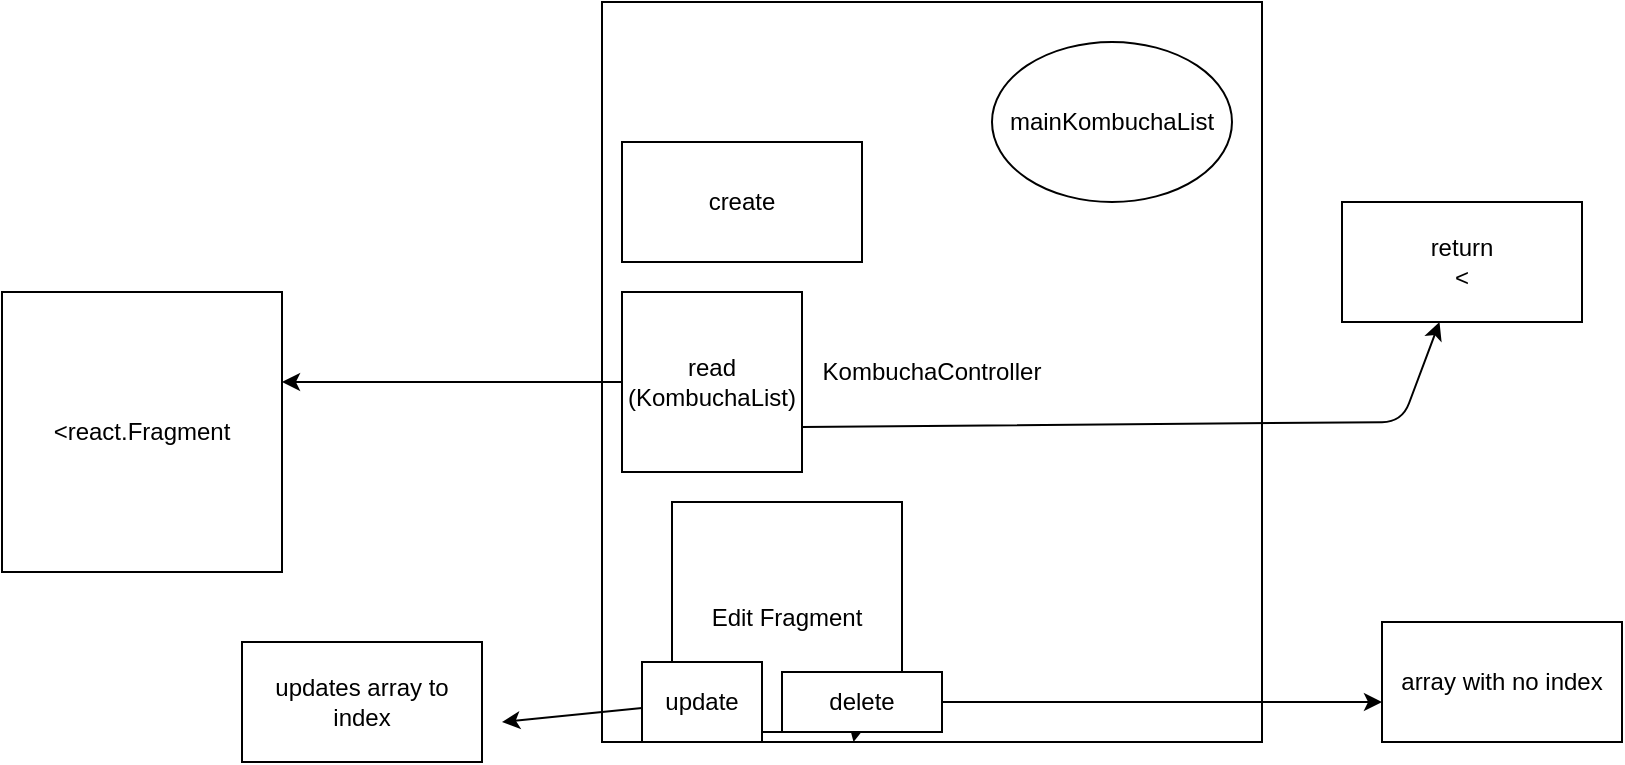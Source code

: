 <mxfile>
    <diagram id="9NmG1h3uneCv-cerQyHa" name="Page-1">
        <mxGraphModel dx="1603" dy="423" grid="1" gridSize="10" guides="1" tooltips="1" connect="1" arrows="1" fold="1" page="1" pageScale="1" pageWidth="850" pageHeight="1100" math="0" shadow="0">
            <root>
                <mxCell id="0"/>
                <mxCell id="1" parent="0"/>
                <mxCell id="2" value="KombuchaController" style="rounded=0;whiteSpace=wrap;html=1;" vertex="1" parent="1">
                    <mxGeometry x="230" y="30" width="330" height="370" as="geometry"/>
                </mxCell>
                <mxCell id="3" value="mainKombuchaList&lt;br&gt;" style="ellipse;whiteSpace=wrap;html=1;" vertex="1" parent="1">
                    <mxGeometry x="425" y="50" width="120" height="80" as="geometry"/>
                </mxCell>
                <mxCell id="4" value="create" style="rounded=0;whiteSpace=wrap;html=1;" vertex="1" parent="1">
                    <mxGeometry x="240" y="100" width="120" height="60" as="geometry"/>
                </mxCell>
                <mxCell id="6" style="edgeStyle=none;html=1;" edge="1" parent="1" source="5">
                    <mxGeometry relative="1" as="geometry">
                        <mxPoint x="70" y="220" as="targetPoint"/>
                    </mxGeometry>
                </mxCell>
                <mxCell id="5" value="read&lt;br&gt;(KombuchaList)" style="whiteSpace=wrap;html=1;aspect=fixed;" vertex="1" parent="1">
                    <mxGeometry x="240" y="175" width="90" height="90" as="geometry"/>
                </mxCell>
                <mxCell id="7" style="edgeStyle=none;html=1;exitX=1;exitY=0.75;exitDx=0;exitDy=0;" edge="1" parent="1" source="5" target="8">
                    <mxGeometry relative="1" as="geometry">
                        <mxPoint x="660" y="215" as="targetPoint"/>
                        <Array as="points">
                            <mxPoint x="630" y="240"/>
                        </Array>
                    </mxGeometry>
                </mxCell>
                <mxCell id="8" value="return&lt;br&gt;&amp;lt;" style="rounded=0;whiteSpace=wrap;html=1;" vertex="1" parent="1">
                    <mxGeometry x="600" y="130" width="120" height="60" as="geometry"/>
                </mxCell>
                <mxCell id="9" value="&amp;lt;react.Fragment" style="whiteSpace=wrap;html=1;aspect=fixed;" vertex="1" parent="1">
                    <mxGeometry x="-70" y="175" width="140" height="140" as="geometry"/>
                </mxCell>
                <mxCell id="10" value="Edit Fragment" style="whiteSpace=wrap;html=1;aspect=fixed;" vertex="1" parent="1">
                    <mxGeometry x="265" y="280" width="115" height="115" as="geometry"/>
                </mxCell>
                <mxCell id="12" style="edgeStyle=none;html=1;" edge="1" parent="1" source="11">
                    <mxGeometry relative="1" as="geometry">
                        <mxPoint x="180" y="390" as="targetPoint"/>
                    </mxGeometry>
                </mxCell>
                <mxCell id="11" value="update" style="rounded=0;whiteSpace=wrap;html=1;" vertex="1" parent="1">
                    <mxGeometry x="250" y="360" width="60" height="40" as="geometry"/>
                </mxCell>
                <mxCell id="13" value="updates array to index" style="rounded=0;whiteSpace=wrap;html=1;" vertex="1" parent="1">
                    <mxGeometry x="50" y="350" width="120" height="60" as="geometry"/>
                </mxCell>
                <mxCell id="15" style="edgeStyle=none;html=1;" edge="1" parent="1" source="14" target="2">
                    <mxGeometry relative="1" as="geometry"/>
                </mxCell>
                <mxCell id="16" style="edgeStyle=none;html=1;exitX=1;exitY=0.5;exitDx=0;exitDy=0;" edge="1" parent="1" source="14">
                    <mxGeometry relative="1" as="geometry">
                        <mxPoint x="620" y="380" as="targetPoint"/>
                    </mxGeometry>
                </mxCell>
                <mxCell id="14" value="delete" style="rounded=0;whiteSpace=wrap;html=1;" vertex="1" parent="1">
                    <mxGeometry x="320" y="365" width="80" height="30" as="geometry"/>
                </mxCell>
                <mxCell id="17" value="array with no index" style="rounded=0;whiteSpace=wrap;html=1;" vertex="1" parent="1">
                    <mxGeometry x="620" y="340" width="120" height="60" as="geometry"/>
                </mxCell>
            </root>
        </mxGraphModel>
    </diagram>
</mxfile>